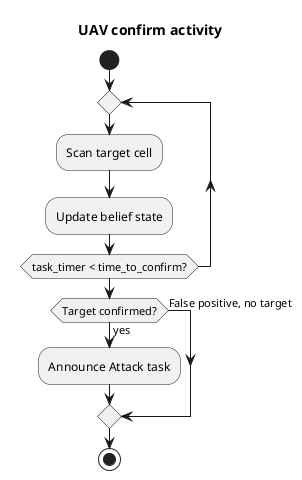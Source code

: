 @startuml

title UAV confirm activity

start

repeat
  :Scan target cell;
  :Update belief state;
repeat while (task_timer < time_to_confirm?)

if (Target confirmed?) then (yes)
  :Announce Attack task;
else (False positive, no target)
endif

stop

@enduml
